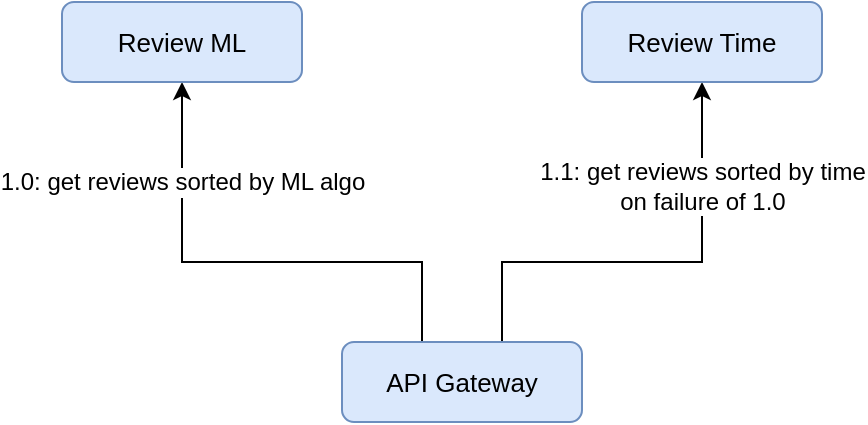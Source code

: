 <mxfile version="14.6.12" type="google"><diagram id="C5RBs43oDa-KdzZeNtuy" name="Page-1"><mxGraphModel dx="541" dy="1538" grid="1" gridSize="10" guides="1" tooltips="1" connect="1" arrows="1" fold="1" page="1" pageScale="1" pageWidth="827" pageHeight="1169" math="0" shadow="0"><root><mxCell id="WIyWlLk6GJQsqaUBKTNV-0"/><mxCell id="WIyWlLk6GJQsqaUBKTNV-1" parent="WIyWlLk6GJQsqaUBKTNV-0"/><mxCell id="ftMFqauRDF0hUAxKXJxn-5" value="&lt;font style=&quot;font-size: 12px&quot;&gt;1.0: get reviews sorted by ML algo&lt;/font&gt;" style="edgeStyle=orthogonalEdgeStyle;rounded=0;orthogonalLoop=1;jettySize=auto;html=1;exitX=0.5;exitY=0;exitDx=0;exitDy=0;labelBackgroundColor=#ffffff;entryX=0.5;entryY=1;entryDx=0;entryDy=0;" parent="WIyWlLk6GJQsqaUBKTNV-1" source="WIyWlLk6GJQsqaUBKTNV-7" target="DMfG1s3DyuN6z6Z148od-0" edge="1"><mxGeometry x="0.677" relative="1" as="geometry"><Array as="points"><mxPoint x="260" y="100"/><mxPoint x="260" y="40"/><mxPoint x="140" y="40"/></Array><mxPoint as="offset"/></mxGeometry></mxCell><mxCell id="ftMFqauRDF0hUAxKXJxn-6" style="edgeStyle=orthogonalEdgeStyle;rounded=0;orthogonalLoop=1;jettySize=auto;html=1;exitX=0.75;exitY=0;exitDx=0;exitDy=0;entryX=0.5;entryY=1;entryDx=0;entryDy=0;labelBackgroundColor=#ffffff;" parent="WIyWlLk6GJQsqaUBKTNV-1" source="WIyWlLk6GJQsqaUBKTNV-7" target="DMfG1s3DyuN6z6Z148od-1" edge="1"><mxGeometry relative="1" as="geometry"><Array as="points"><mxPoint x="300" y="100"/><mxPoint x="300" y="40"/><mxPoint x="400" y="40"/></Array></mxGeometry></mxCell><mxCell id="m_XW_dnGJq0sqZdBk4WH-1" value="&lt;font style=&quot;font-size: 12px&quot;&gt;1.1: get reviews sorted by time&lt;br&gt;on failure of 1.0&lt;/font&gt;" style="edgeLabel;html=1;align=center;verticalAlign=middle;resizable=0;points=[];" parent="ftMFqauRDF0hUAxKXJxn-6" vertex="1" connectable="0"><mxGeometry x="0.47" y="2" relative="1" as="geometry"><mxPoint x="2" y="-22" as="offset"/></mxGeometry></mxCell><mxCell id="WIyWlLk6GJQsqaUBKTNV-7" value="&lt;font style=&quot;font-size: 13px&quot;&gt;API Gateway&lt;/font&gt;" style="rounded=1;whiteSpace=wrap;html=1;fontSize=12;glass=0;strokeWidth=1;shadow=0;fillColor=#dae8fc;strokeColor=#6c8ebf;" parent="WIyWlLk6GJQsqaUBKTNV-1" vertex="1"><mxGeometry x="220" y="80" width="120" height="40" as="geometry"/></mxCell><mxCell id="DMfG1s3DyuN6z6Z148od-0" value="&lt;font style=&quot;font-size: 13px&quot;&gt;Review ML&lt;/font&gt;" style="rounded=1;whiteSpace=wrap;html=1;fontSize=12;glass=0;strokeWidth=1;shadow=0;fillColor=#dae8fc;strokeColor=#6c8ebf;" parent="WIyWlLk6GJQsqaUBKTNV-1" vertex="1"><mxGeometry x="80" y="-90" width="120" height="40" as="geometry"/></mxCell><mxCell id="DMfG1s3DyuN6z6Z148od-1" value="&lt;font style=&quot;font-size: 13px&quot;&gt;Review Time&lt;/font&gt;" style="rounded=1;whiteSpace=wrap;html=1;fontSize=12;glass=0;strokeWidth=1;shadow=0;fillColor=#dae8fc;strokeColor=#6c8ebf;" parent="WIyWlLk6GJQsqaUBKTNV-1" vertex="1"><mxGeometry x="340" y="-90" width="120" height="40" as="geometry"/></mxCell></root></mxGraphModel></diagram></mxfile>